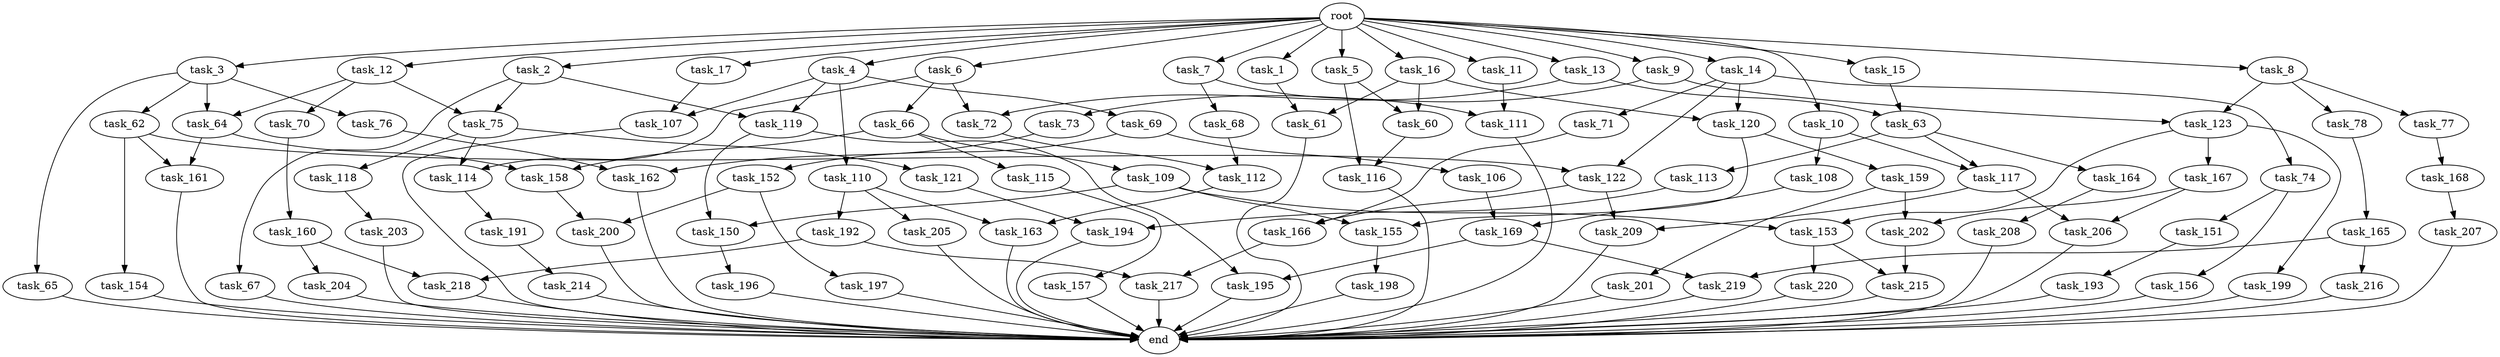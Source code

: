 digraph G {
  root [size="0.000000"];
  task_1 [size="102.400000"];
  task_2 [size="102.400000"];
  task_3 [size="102.400000"];
  task_4 [size="102.400000"];
  task_5 [size="102.400000"];
  task_6 [size="102.400000"];
  task_7 [size="102.400000"];
  task_8 [size="102.400000"];
  task_9 [size="102.400000"];
  task_10 [size="102.400000"];
  task_11 [size="102.400000"];
  task_12 [size="102.400000"];
  task_13 [size="102.400000"];
  task_14 [size="102.400000"];
  task_15 [size="102.400000"];
  task_16 [size="102.400000"];
  task_17 [size="102.400000"];
  task_60 [size="77309411328.000000"];
  task_61 [size="100502234726.400009"];
  task_62 [size="21474836480.000000"];
  task_63 [size="127990025420.800003"];
  task_64 [size="52398601011.200005"];
  task_65 [size="21474836480.000000"];
  task_66 [size="13743895347.200001"];
  task_67 [size="85899345920.000000"];
  task_68 [size="13743895347.200001"];
  task_69 [size="54975581388.800003"];
  task_70 [size="30923764531.200001"];
  task_71 [size="54975581388.800003"];
  task_72 [size="99643241267.200012"];
  task_73 [size="42090679500.800003"];
  task_74 [size="54975581388.800003"];
  task_75 [size="116823110451.200012"];
  task_76 [size="21474836480.000000"];
  task_77 [size="3435973836.800000"];
  task_78 [size="3435973836.800000"];
  task_106 [size="3435973836.800000"];
  task_107 [size="109951162777.600006"];
  task_108 [size="7730941132.800000"];
  task_109 [size="13743895347.200001"];
  task_110 [size="54975581388.800003"];
  task_111 [size="44667659878.400002"];
  task_112 [size="84181359001.600006"];
  task_113 [size="3435973836.800000"];
  task_114 [size="68719476736.000000"];
  task_115 [size="13743895347.200001"];
  task_116 [size="62706522521.600006"];
  task_117 [size="11166914969.600000"];
  task_118 [size="54975581388.800003"];
  task_119 [size="140874927308.800018"];
  task_120 [size="124554051584.000000"];
  task_121 [size="54975581388.800003"];
  task_122 [size="97066260889.600006"];
  task_123 [size="45526653337.600006"];
  task_150 [size="11166914969.600000"];
  task_151 [size="13743895347.200001"];
  task_152 [size="3435973836.800000"];
  task_153 [size="11166914969.600000"];
  task_154 [size="42090679500.800003"];
  task_155 [size="34359738368.000000"];
  task_156 [size="13743895347.200001"];
  task_157 [size="7730941132.800000"];
  task_158 [size="27487790694.400002"];
  task_159 [size="30923764531.200001"];
  task_160 [size="21474836480.000000"];
  task_161 [size="55834574848.000000"];
  task_162 [size="63565515980.800003"];
  task_163 [size="6871947673.600000"];
  task_164 [size="3435973836.800000"];
  task_165 [size="54975581388.800003"];
  task_166 [size="27487790694.400002"];
  task_167 [size="7730941132.800000"];
  task_168 [size="54975581388.800003"];
  task_169 [size="29205777612.800003"];
  task_191 [size="7730941132.800000"];
  task_192 [size="3435973836.800000"];
  task_193 [size="69578470195.199997"];
  task_194 [size="97066260889.600006"];
  task_195 [size="21474836480.000000"];
  task_196 [size="30923764531.200001"];
  task_197 [size="13743895347.200001"];
  task_198 [size="54975581388.800003"];
  task_199 [size="7730941132.800000"];
  task_200 [size="44667659878.400002"];
  task_201 [size="54975581388.800003"];
  task_202 [size="68719476736.000000"];
  task_203 [size="13743895347.200001"];
  task_204 [size="42090679500.800003"];
  task_205 [size="3435973836.800000"];
  task_206 [size="83322365542.400009"];
  task_207 [size="3435973836.800000"];
  task_208 [size="30923764531.200001"];
  task_209 [size="83322365542.400009"];
  task_214 [size="13743895347.200001"];
  task_215 [size="76450417868.800003"];
  task_216 [size="21474836480.000000"];
  task_217 [size="83322365542.400009"];
  task_218 [size="111669149696.000000"];
  task_219 [size="35218731827.200005"];
  task_220 [size="54975581388.800003"];
  end [size="0.000000"];

  root -> task_1 [size="1.000000"];
  root -> task_2 [size="1.000000"];
  root -> task_3 [size="1.000000"];
  root -> task_4 [size="1.000000"];
  root -> task_5 [size="1.000000"];
  root -> task_6 [size="1.000000"];
  root -> task_7 [size="1.000000"];
  root -> task_8 [size="1.000000"];
  root -> task_9 [size="1.000000"];
  root -> task_10 [size="1.000000"];
  root -> task_11 [size="1.000000"];
  root -> task_12 [size="1.000000"];
  root -> task_13 [size="1.000000"];
  root -> task_14 [size="1.000000"];
  root -> task_15 [size="1.000000"];
  root -> task_16 [size="1.000000"];
  root -> task_17 [size="1.000000"];
  task_1 -> task_61 [size="301989888.000000"];
  task_2 -> task_67 [size="838860800.000000"];
  task_2 -> task_75 [size="838860800.000000"];
  task_2 -> task_119 [size="838860800.000000"];
  task_3 -> task_62 [size="209715200.000000"];
  task_3 -> task_64 [size="209715200.000000"];
  task_3 -> task_65 [size="209715200.000000"];
  task_3 -> task_76 [size="209715200.000000"];
  task_4 -> task_69 [size="536870912.000000"];
  task_4 -> task_107 [size="536870912.000000"];
  task_4 -> task_110 [size="536870912.000000"];
  task_4 -> task_119 [size="536870912.000000"];
  task_5 -> task_60 [size="75497472.000000"];
  task_5 -> task_116 [size="75497472.000000"];
  task_6 -> task_66 [size="134217728.000000"];
  task_6 -> task_72 [size="134217728.000000"];
  task_6 -> task_114 [size="134217728.000000"];
  task_7 -> task_68 [size="134217728.000000"];
  task_7 -> task_111 [size="134217728.000000"];
  task_8 -> task_77 [size="33554432.000000"];
  task_8 -> task_78 [size="33554432.000000"];
  task_8 -> task_123 [size="33554432.000000"];
  task_9 -> task_73 [size="411041792.000000"];
  task_9 -> task_123 [size="411041792.000000"];
  task_10 -> task_108 [size="75497472.000000"];
  task_10 -> task_117 [size="75497472.000000"];
  task_11 -> task_111 [size="301989888.000000"];
  task_12 -> task_64 [size="301989888.000000"];
  task_12 -> task_70 [size="301989888.000000"];
  task_12 -> task_75 [size="301989888.000000"];
  task_13 -> task_63 [size="838860800.000000"];
  task_13 -> task_72 [size="838860800.000000"];
  task_14 -> task_71 [size="536870912.000000"];
  task_14 -> task_74 [size="536870912.000000"];
  task_14 -> task_120 [size="536870912.000000"];
  task_14 -> task_122 [size="536870912.000000"];
  task_15 -> task_63 [size="411041792.000000"];
  task_16 -> task_60 [size="679477248.000000"];
  task_16 -> task_61 [size="679477248.000000"];
  task_16 -> task_120 [size="679477248.000000"];
  task_17 -> task_107 [size="536870912.000000"];
  task_60 -> task_116 [size="536870912.000000"];
  task_61 -> end [size="1.000000"];
  task_62 -> task_122 [size="411041792.000000"];
  task_62 -> task_154 [size="411041792.000000"];
  task_62 -> task_161 [size="411041792.000000"];
  task_63 -> task_113 [size="33554432.000000"];
  task_63 -> task_117 [size="33554432.000000"];
  task_63 -> task_164 [size="33554432.000000"];
  task_64 -> task_158 [size="134217728.000000"];
  task_64 -> task_161 [size="134217728.000000"];
  task_65 -> end [size="1.000000"];
  task_66 -> task_109 [size="134217728.000000"];
  task_66 -> task_115 [size="134217728.000000"];
  task_66 -> task_158 [size="134217728.000000"];
  task_67 -> end [size="1.000000"];
  task_68 -> task_112 [size="411041792.000000"];
  task_69 -> task_106 [size="33554432.000000"];
  task_69 -> task_152 [size="33554432.000000"];
  task_70 -> task_160 [size="209715200.000000"];
  task_71 -> task_166 [size="134217728.000000"];
  task_72 -> task_112 [size="411041792.000000"];
  task_73 -> task_162 [size="209715200.000000"];
  task_74 -> task_151 [size="134217728.000000"];
  task_74 -> task_156 [size="134217728.000000"];
  task_75 -> task_114 [size="536870912.000000"];
  task_75 -> task_118 [size="536870912.000000"];
  task_75 -> task_121 [size="536870912.000000"];
  task_76 -> task_162 [size="411041792.000000"];
  task_77 -> task_168 [size="536870912.000000"];
  task_78 -> task_165 [size="536870912.000000"];
  task_106 -> task_169 [size="209715200.000000"];
  task_107 -> end [size="1.000000"];
  task_108 -> task_169 [size="75497472.000000"];
  task_109 -> task_150 [size="33554432.000000"];
  task_109 -> task_153 [size="33554432.000000"];
  task_109 -> task_155 [size="33554432.000000"];
  task_110 -> task_163 [size="33554432.000000"];
  task_110 -> task_192 [size="33554432.000000"];
  task_110 -> task_205 [size="33554432.000000"];
  task_111 -> end [size="1.000000"];
  task_112 -> task_163 [size="33554432.000000"];
  task_113 -> task_194 [size="536870912.000000"];
  task_114 -> task_191 [size="75497472.000000"];
  task_115 -> task_157 [size="75497472.000000"];
  task_116 -> end [size="1.000000"];
  task_117 -> task_206 [size="679477248.000000"];
  task_117 -> task_209 [size="679477248.000000"];
  task_118 -> task_203 [size="134217728.000000"];
  task_119 -> task_150 [size="75497472.000000"];
  task_119 -> task_195 [size="75497472.000000"];
  task_120 -> task_155 [size="301989888.000000"];
  task_120 -> task_159 [size="301989888.000000"];
  task_121 -> task_194 [size="411041792.000000"];
  task_122 -> task_166 [size="134217728.000000"];
  task_122 -> task_209 [size="134217728.000000"];
  task_123 -> task_153 [size="75497472.000000"];
  task_123 -> task_167 [size="75497472.000000"];
  task_123 -> task_199 [size="75497472.000000"];
  task_150 -> task_196 [size="301989888.000000"];
  task_151 -> task_193 [size="679477248.000000"];
  task_152 -> task_197 [size="134217728.000000"];
  task_152 -> task_200 [size="134217728.000000"];
  task_153 -> task_215 [size="536870912.000000"];
  task_153 -> task_220 [size="536870912.000000"];
  task_154 -> end [size="1.000000"];
  task_155 -> task_198 [size="536870912.000000"];
  task_156 -> end [size="1.000000"];
  task_157 -> end [size="1.000000"];
  task_158 -> task_200 [size="301989888.000000"];
  task_159 -> task_201 [size="536870912.000000"];
  task_159 -> task_202 [size="536870912.000000"];
  task_160 -> task_204 [size="411041792.000000"];
  task_160 -> task_218 [size="411041792.000000"];
  task_161 -> end [size="1.000000"];
  task_162 -> end [size="1.000000"];
  task_163 -> end [size="1.000000"];
  task_164 -> task_208 [size="301989888.000000"];
  task_165 -> task_216 [size="209715200.000000"];
  task_165 -> task_219 [size="209715200.000000"];
  task_166 -> task_217 [size="134217728.000000"];
  task_167 -> task_202 [size="134217728.000000"];
  task_167 -> task_206 [size="134217728.000000"];
  task_168 -> task_207 [size="33554432.000000"];
  task_169 -> task_195 [size="134217728.000000"];
  task_169 -> task_219 [size="134217728.000000"];
  task_191 -> task_214 [size="134217728.000000"];
  task_192 -> task_217 [size="679477248.000000"];
  task_192 -> task_218 [size="679477248.000000"];
  task_193 -> end [size="1.000000"];
  task_194 -> end [size="1.000000"];
  task_195 -> end [size="1.000000"];
  task_196 -> end [size="1.000000"];
  task_197 -> end [size="1.000000"];
  task_198 -> end [size="1.000000"];
  task_199 -> end [size="1.000000"];
  task_200 -> end [size="1.000000"];
  task_201 -> end [size="1.000000"];
  task_202 -> task_215 [size="209715200.000000"];
  task_203 -> end [size="1.000000"];
  task_204 -> end [size="1.000000"];
  task_205 -> end [size="1.000000"];
  task_206 -> end [size="1.000000"];
  task_207 -> end [size="1.000000"];
  task_208 -> end [size="1.000000"];
  task_209 -> end [size="1.000000"];
  task_214 -> end [size="1.000000"];
  task_215 -> end [size="1.000000"];
  task_216 -> end [size="1.000000"];
  task_217 -> end [size="1.000000"];
  task_218 -> end [size="1.000000"];
  task_219 -> end [size="1.000000"];
  task_220 -> end [size="1.000000"];
}
